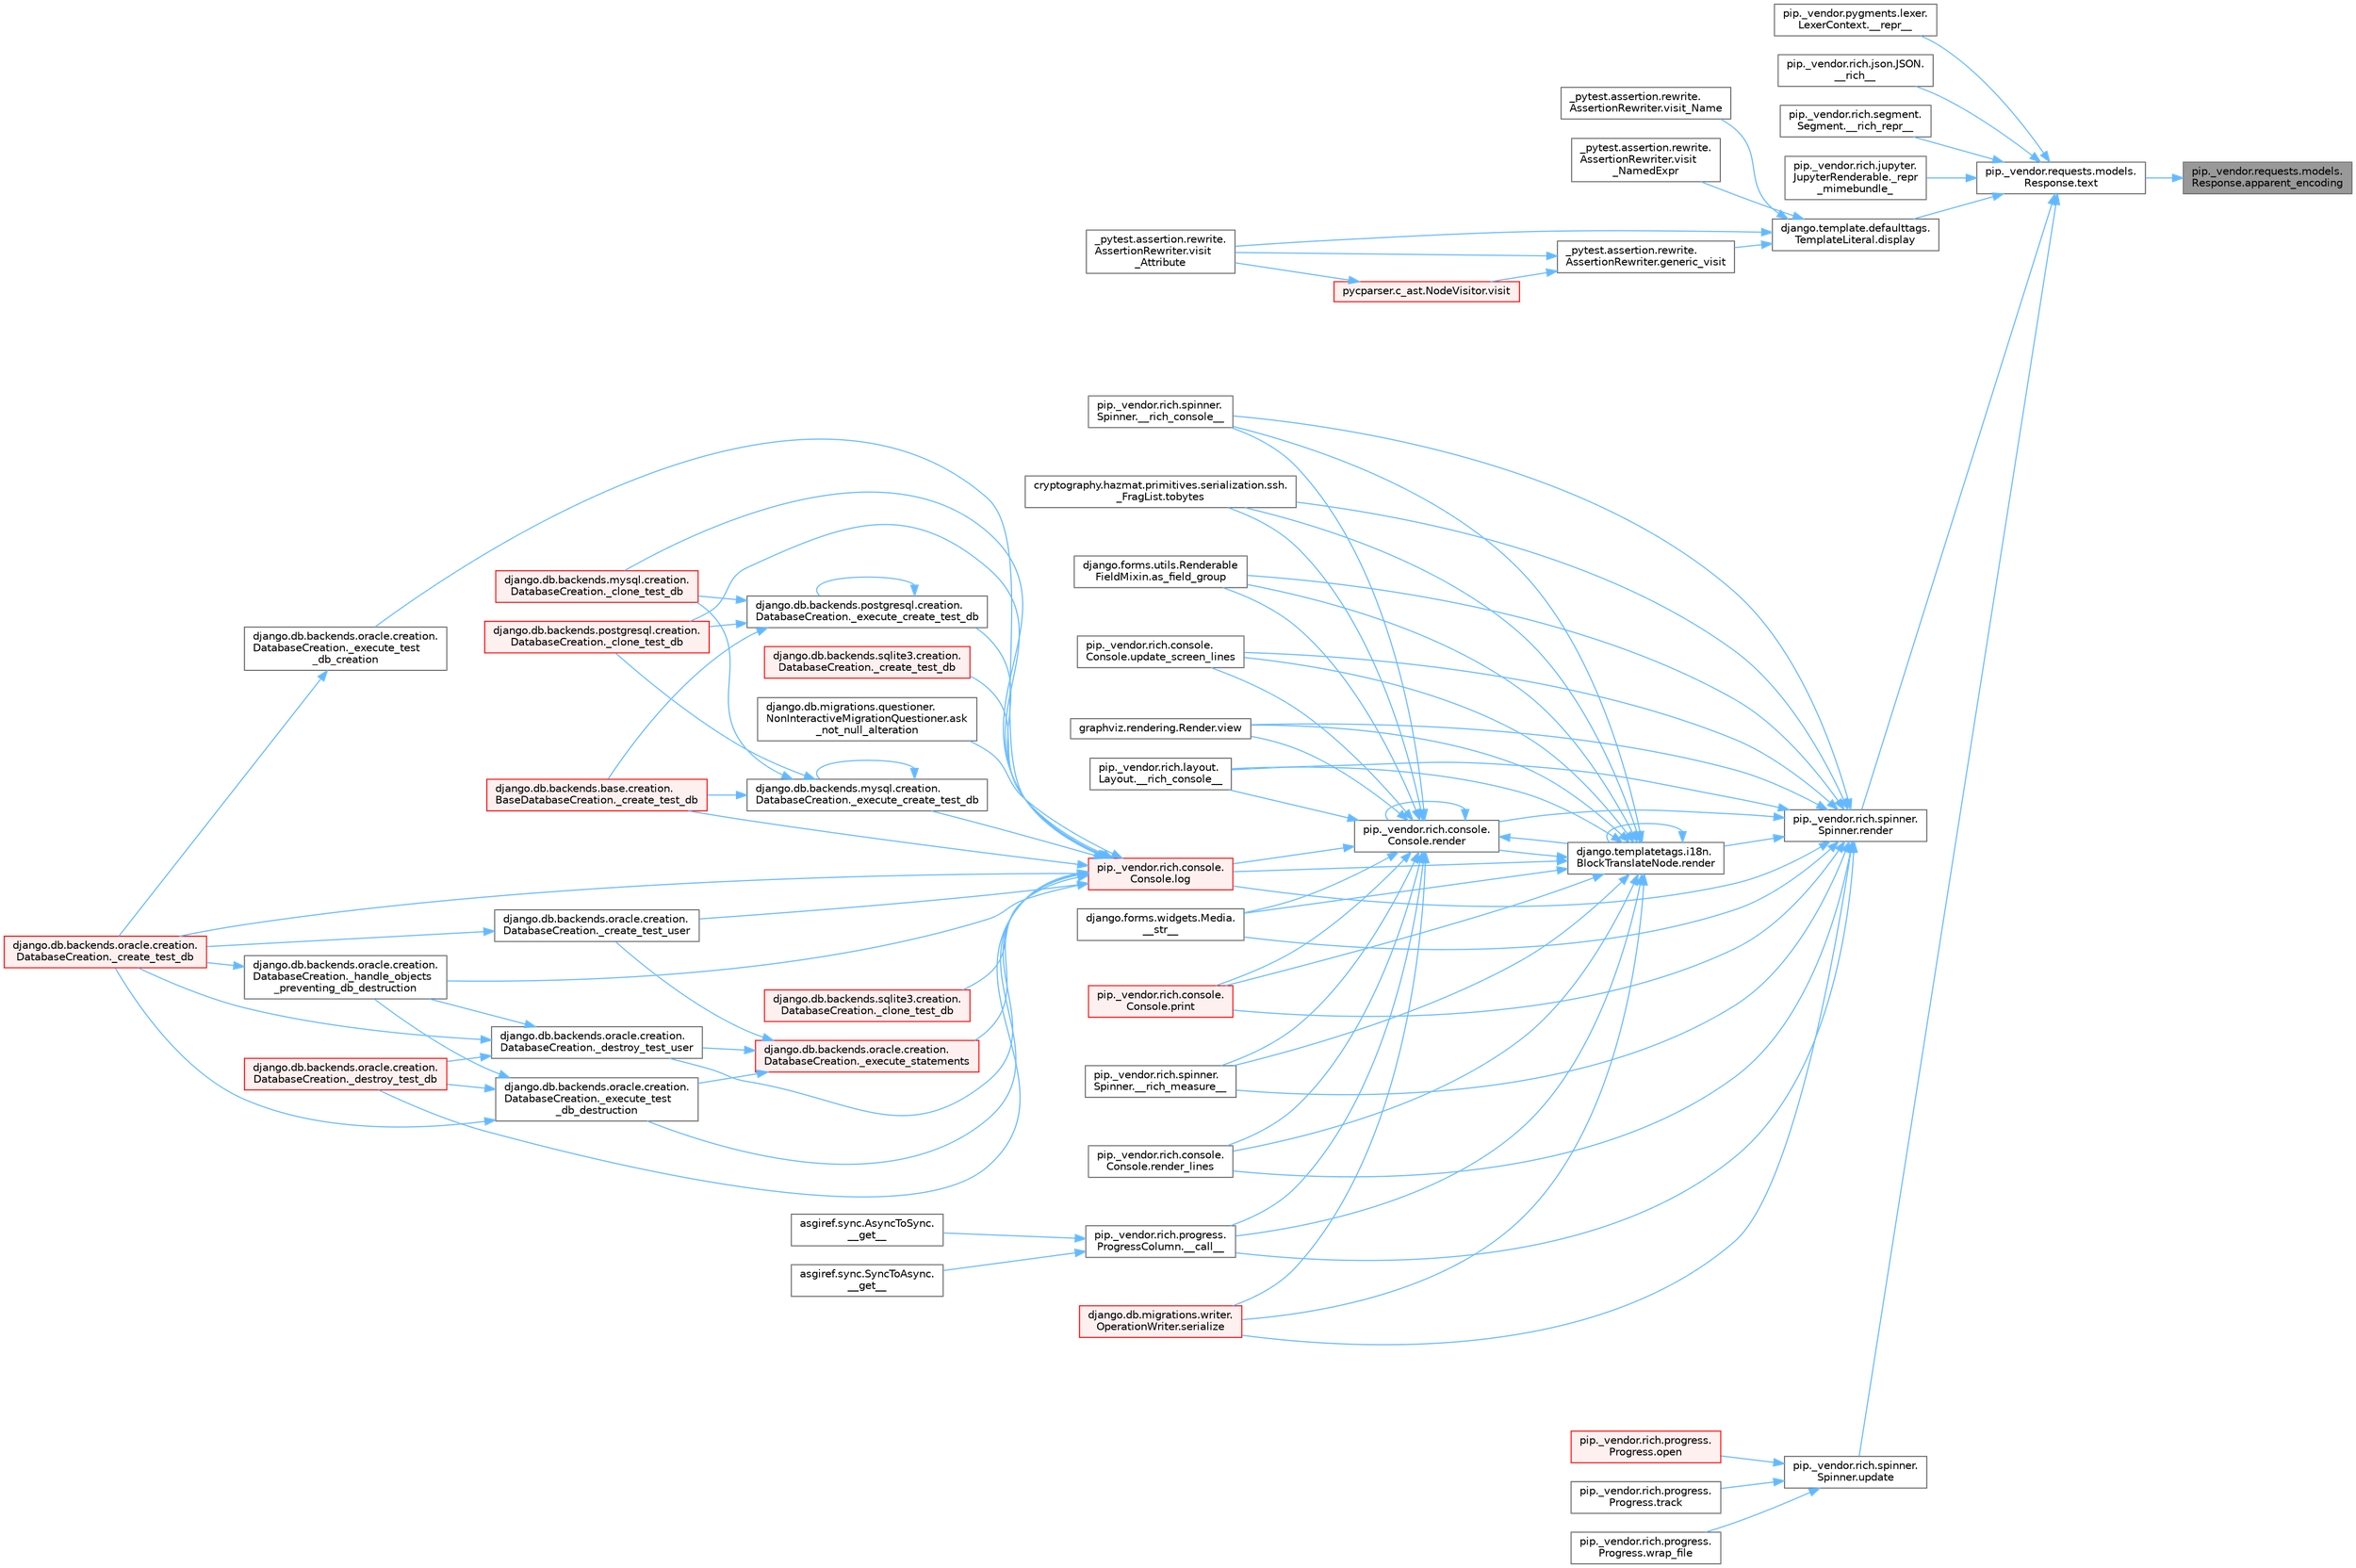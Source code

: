 digraph "pip._vendor.requests.models.Response.apparent_encoding"
{
 // LATEX_PDF_SIZE
  bgcolor="transparent";
  edge [fontname=Helvetica,fontsize=10,labelfontname=Helvetica,labelfontsize=10];
  node [fontname=Helvetica,fontsize=10,shape=box,height=0.2,width=0.4];
  rankdir="RL";
  Node1 [id="Node000001",label="pip._vendor.requests.models.\lResponse.apparent_encoding",height=0.2,width=0.4,color="gray40", fillcolor="grey60", style="filled", fontcolor="black",tooltip=" "];
  Node1 -> Node2 [id="edge1_Node000001_Node000002",dir="back",color="steelblue1",style="solid",tooltip=" "];
  Node2 [id="Node000002",label="pip._vendor.requests.models.\lResponse.text",height=0.2,width=0.4,color="grey40", fillcolor="white", style="filled",URL="$classpip_1_1__vendor_1_1requests_1_1models_1_1_response.html#a4a65383cecd29017a4540c28ee513ed3",tooltip=" "];
  Node2 -> Node3 [id="edge2_Node000002_Node000003",dir="back",color="steelblue1",style="solid",tooltip=" "];
  Node3 [id="Node000003",label="pip._vendor.pygments.lexer.\lLexerContext.__repr__",height=0.2,width=0.4,color="grey40", fillcolor="white", style="filled",URL="$classpip_1_1__vendor_1_1pygments_1_1lexer_1_1_lexer_context.html#ac7f96333a4908e82c6a05869a6af0bef",tooltip=" "];
  Node2 -> Node4 [id="edge3_Node000002_Node000004",dir="back",color="steelblue1",style="solid",tooltip=" "];
  Node4 [id="Node000004",label="pip._vendor.rich.json.JSON.\l__rich__",height=0.2,width=0.4,color="grey40", fillcolor="white", style="filled",URL="$classpip_1_1__vendor_1_1rich_1_1json_1_1_j_s_o_n.html#a15d567e52442743450bd483bf9070fa6",tooltip=" "];
  Node2 -> Node5 [id="edge4_Node000002_Node000005",dir="back",color="steelblue1",style="solid",tooltip=" "];
  Node5 [id="Node000005",label="pip._vendor.rich.segment.\lSegment.__rich_repr__",height=0.2,width=0.4,color="grey40", fillcolor="white", style="filled",URL="$classpip_1_1__vendor_1_1rich_1_1segment_1_1_segment.html#a74fd1384097a81b6f59516eaa0aa948e",tooltip=" "];
  Node2 -> Node6 [id="edge5_Node000002_Node000006",dir="back",color="steelblue1",style="solid",tooltip=" "];
  Node6 [id="Node000006",label="pip._vendor.rich.jupyter.\lJupyterRenderable._repr\l_mimebundle_",height=0.2,width=0.4,color="grey40", fillcolor="white", style="filled",URL="$classpip_1_1__vendor_1_1rich_1_1jupyter_1_1_jupyter_renderable.html#acd089771761417ac30b66a2e5d5b8c76",tooltip=" "];
  Node2 -> Node7 [id="edge6_Node000002_Node000007",dir="back",color="steelblue1",style="solid",tooltip=" "];
  Node7 [id="Node000007",label="django.template.defaulttags.\lTemplateLiteral.display",height=0.2,width=0.4,color="grey40", fillcolor="white", style="filled",URL="$classdjango_1_1template_1_1defaulttags_1_1_template_literal.html#a264afb99c2e0af0725d2663921000714",tooltip=" "];
  Node7 -> Node8 [id="edge7_Node000007_Node000008",dir="back",color="steelblue1",style="solid",tooltip=" "];
  Node8 [id="Node000008",label="_pytest.assertion.rewrite.\lAssertionRewriter.generic_visit",height=0.2,width=0.4,color="grey40", fillcolor="white", style="filled",URL="$class__pytest_1_1assertion_1_1rewrite_1_1_assertion_rewriter.html#a3ed64b7f1f539985e2266ce47ac67230",tooltip=" "];
  Node8 -> Node9 [id="edge8_Node000008_Node000009",dir="back",color="steelblue1",style="solid",tooltip=" "];
  Node9 [id="Node000009",label="pycparser.c_ast.NodeVisitor.visit",height=0.2,width=0.4,color="red", fillcolor="#FFF0F0", style="filled",URL="$classpycparser_1_1c__ast_1_1_node_visitor.html#aee069cab7dda89d942b7f0ef2e3c65a3",tooltip=" "];
  Node9 -> Node2016 [id="edge9_Node000009_Node002016",dir="back",color="steelblue1",style="solid",tooltip=" "];
  Node2016 [id="Node002016",label="_pytest.assertion.rewrite.\lAssertionRewriter.visit\l_Attribute",height=0.2,width=0.4,color="grey40", fillcolor="white", style="filled",URL="$class__pytest_1_1assertion_1_1rewrite_1_1_assertion_rewriter.html#a88d1eb4b76907b355d80546eb997e148",tooltip=" "];
  Node8 -> Node2016 [id="edge10_Node000008_Node002016",dir="back",color="steelblue1",style="solid",tooltip=" "];
  Node7 -> Node2016 [id="edge11_Node000007_Node002016",dir="back",color="steelblue1",style="solid",tooltip=" "];
  Node7 -> Node2017 [id="edge12_Node000007_Node002017",dir="back",color="steelblue1",style="solid",tooltip=" "];
  Node2017 [id="Node002017",label="_pytest.assertion.rewrite.\lAssertionRewriter.visit_Name",height=0.2,width=0.4,color="grey40", fillcolor="white", style="filled",URL="$class__pytest_1_1assertion_1_1rewrite_1_1_assertion_rewriter.html#a6f248aa0aabce44f2af98df497c80a71",tooltip=" "];
  Node7 -> Node2018 [id="edge13_Node000007_Node002018",dir="back",color="steelblue1",style="solid",tooltip=" "];
  Node2018 [id="Node002018",label="_pytest.assertion.rewrite.\lAssertionRewriter.visit\l_NamedExpr",height=0.2,width=0.4,color="grey40", fillcolor="white", style="filled",URL="$class__pytest_1_1assertion_1_1rewrite_1_1_assertion_rewriter.html#ac2e0bcfdad494235665cfaea223e52f1",tooltip=" "];
  Node2 -> Node3185 [id="edge14_Node000002_Node003185",dir="back",color="steelblue1",style="solid",tooltip=" "];
  Node3185 [id="Node003185",label="pip._vendor.rich.spinner.\lSpinner.render",height=0.2,width=0.4,color="grey40", fillcolor="white", style="filled",URL="$classpip_1_1__vendor_1_1rich_1_1spinner_1_1_spinner.html#abf8159ee5046fdfc4accdabf744eeb52",tooltip=" "];
  Node3185 -> Node429 [id="edge15_Node003185_Node000429",dir="back",color="steelblue1",style="solid",tooltip=" "];
  Node429 [id="Node000429",label="pip._vendor.rich.progress.\lProgressColumn.__call__",height=0.2,width=0.4,color="grey40", fillcolor="white", style="filled",URL="$classpip_1_1__vendor_1_1rich_1_1progress_1_1_progress_column.html#ae0c399be74222f949edb0fa5324cf6ea",tooltip=" "];
  Node429 -> Node75 [id="edge16_Node000429_Node000075",dir="back",color="steelblue1",style="solid",tooltip=" "];
  Node75 [id="Node000075",label="asgiref.sync.AsyncToSync.\l__get__",height=0.2,width=0.4,color="grey40", fillcolor="white", style="filled",URL="$classasgiref_1_1sync_1_1_async_to_sync.html#a23e9ef7a73da98dad9e3f4e65846969b",tooltip=" "];
  Node429 -> Node76 [id="edge17_Node000429_Node000076",dir="back",color="steelblue1",style="solid",tooltip=" "];
  Node76 [id="Node000076",label="asgiref.sync.SyncToAsync.\l__get__",height=0.2,width=0.4,color="grey40", fillcolor="white", style="filled",URL="$classasgiref_1_1sync_1_1_sync_to_async.html#aebdfbe3f01079a529fd2f39810597381",tooltip=" "];
  Node3185 -> Node430 [id="edge18_Node003185_Node000430",dir="back",color="steelblue1",style="solid",tooltip=" "];
  Node430 [id="Node000430",label="pip._vendor.rich.layout.\lLayout.__rich_console__",height=0.2,width=0.4,color="grey40", fillcolor="white", style="filled",URL="$classpip_1_1__vendor_1_1rich_1_1layout_1_1_layout.html#ac39cb3d17d2b0324ee1b0dada41a3ebd",tooltip=" "];
  Node3185 -> Node431 [id="edge19_Node003185_Node000431",dir="back",color="steelblue1",style="solid",tooltip=" "];
  Node431 [id="Node000431",label="pip._vendor.rich.spinner.\lSpinner.__rich_console__",height=0.2,width=0.4,color="grey40", fillcolor="white", style="filled",URL="$classpip_1_1__vendor_1_1rich_1_1spinner_1_1_spinner.html#a6883d8dced19ac48d4dfc74f776357fd",tooltip=" "];
  Node3185 -> Node432 [id="edge20_Node003185_Node000432",dir="back",color="steelblue1",style="solid",tooltip=" "];
  Node432 [id="Node000432",label="pip._vendor.rich.spinner.\lSpinner.__rich_measure__",height=0.2,width=0.4,color="grey40", fillcolor="white", style="filled",URL="$classpip_1_1__vendor_1_1rich_1_1spinner_1_1_spinner.html#a89745682c823c44a31bae8e8d07869f5",tooltip=" "];
  Node3185 -> Node433 [id="edge21_Node003185_Node000433",dir="back",color="steelblue1",style="solid",tooltip=" "];
  Node433 [id="Node000433",label="django.forms.widgets.Media.\l__str__",height=0.2,width=0.4,color="grey40", fillcolor="white", style="filled",URL="$classdjango_1_1forms_1_1widgets_1_1_media.html#ae1651710548a7d9f14f036d035012d21",tooltip=" "];
  Node3185 -> Node434 [id="edge22_Node003185_Node000434",dir="back",color="steelblue1",style="solid",tooltip=" "];
  Node434 [id="Node000434",label="django.forms.utils.Renderable\lFieldMixin.as_field_group",height=0.2,width=0.4,color="grey40", fillcolor="white", style="filled",URL="$classdjango_1_1forms_1_1utils_1_1_renderable_field_mixin.html#a1e9a1b4f790ea694431554267fd5d74c",tooltip=" "];
  Node3185 -> Node435 [id="edge23_Node003185_Node000435",dir="back",color="steelblue1",style="solid",tooltip=" "];
  Node435 [id="Node000435",label="pip._vendor.rich.console.\lConsole.log",height=0.2,width=0.4,color="red", fillcolor="#FFF0F0", style="filled",URL="$classpip_1_1__vendor_1_1rich_1_1console_1_1_console.html#af9c77e39f9413fc2b134c60cfa23b0f1",tooltip=" "];
  Node435 -> Node436 [id="edge24_Node000435_Node000436",dir="back",color="steelblue1",style="solid",tooltip=" "];
  Node436 [id="Node000436",label="django.db.backends.mysql.creation.\lDatabaseCreation._clone_test_db",height=0.2,width=0.4,color="red", fillcolor="#FFF0F0", style="filled",URL="$classdjango_1_1db_1_1backends_1_1mysql_1_1creation_1_1_database_creation.html#ab4d99b6a9b6a81141d0fba9440d91619",tooltip=" "];
  Node435 -> Node438 [id="edge25_Node000435_Node000438",dir="back",color="steelblue1",style="solid",tooltip=" "];
  Node438 [id="Node000438",label="django.db.backends.postgresql.creation.\lDatabaseCreation._clone_test_db",height=0.2,width=0.4,color="red", fillcolor="#FFF0F0", style="filled",URL="$classdjango_1_1db_1_1backends_1_1postgresql_1_1creation_1_1_database_creation.html#ab57e8a2ba94a8a4888fd435036b4c322",tooltip=" "];
  Node435 -> Node439 [id="edge26_Node000435_Node000439",dir="back",color="steelblue1",style="solid",tooltip=" "];
  Node439 [id="Node000439",label="django.db.backends.sqlite3.creation.\lDatabaseCreation._clone_test_db",height=0.2,width=0.4,color="red", fillcolor="#FFF0F0", style="filled",URL="$classdjango_1_1db_1_1backends_1_1sqlite3_1_1creation_1_1_database_creation.html#a43a28bd11187e2b0677fd0be7643387b",tooltip=" "];
  Node435 -> Node440 [id="edge27_Node000435_Node000440",dir="back",color="steelblue1",style="solid",tooltip=" "];
  Node440 [id="Node000440",label="django.db.backends.base.creation.\lBaseDatabaseCreation._create_test_db",height=0.2,width=0.4,color="red", fillcolor="#FFF0F0", style="filled",URL="$classdjango_1_1db_1_1backends_1_1base_1_1creation_1_1_base_database_creation.html#a3782aff49b95503af2f0e518a10dc22d",tooltip=" "];
  Node435 -> Node442 [id="edge28_Node000435_Node000442",dir="back",color="steelblue1",style="solid",tooltip=" "];
  Node442 [id="Node000442",label="django.db.backends.oracle.creation.\lDatabaseCreation._create_test_db",height=0.2,width=0.4,color="red", fillcolor="#FFF0F0", style="filled",URL="$classdjango_1_1db_1_1backends_1_1oracle_1_1creation_1_1_database_creation.html#aea03f2099a0f6691226755c6b60c133f",tooltip=" "];
  Node435 -> Node443 [id="edge29_Node000435_Node000443",dir="back",color="steelblue1",style="solid",tooltip=" "];
  Node443 [id="Node000443",label="django.db.backends.sqlite3.creation.\lDatabaseCreation._create_test_db",height=0.2,width=0.4,color="red", fillcolor="#FFF0F0", style="filled",URL="$classdjango_1_1db_1_1backends_1_1sqlite3_1_1creation_1_1_database_creation.html#a67d2c057a1e604f78b379e63cd6bff28",tooltip=" "];
  Node435 -> Node444 [id="edge30_Node000435_Node000444",dir="back",color="steelblue1",style="solid",tooltip=" "];
  Node444 [id="Node000444",label="django.db.backends.oracle.creation.\lDatabaseCreation._create_test_user",height=0.2,width=0.4,color="grey40", fillcolor="white", style="filled",URL="$classdjango_1_1db_1_1backends_1_1oracle_1_1creation_1_1_database_creation.html#a59ea754a7f0af2c6d24086c033e1a0dd",tooltip=" "];
  Node444 -> Node442 [id="edge31_Node000444_Node000442",dir="back",color="steelblue1",style="solid",tooltip=" "];
  Node435 -> Node445 [id="edge32_Node000435_Node000445",dir="back",color="steelblue1",style="solid",tooltip=" "];
  Node445 [id="Node000445",label="django.db.backends.oracle.creation.\lDatabaseCreation._destroy_test_db",height=0.2,width=0.4,color="red", fillcolor="#FFF0F0", style="filled",URL="$classdjango_1_1db_1_1backends_1_1oracle_1_1creation_1_1_database_creation.html#a08dd28500eb796fba820014d705845e1",tooltip=" "];
  Node435 -> Node447 [id="edge33_Node000435_Node000447",dir="back",color="steelblue1",style="solid",tooltip=" "];
  Node447 [id="Node000447",label="django.db.backends.oracle.creation.\lDatabaseCreation._destroy_test_user",height=0.2,width=0.4,color="grey40", fillcolor="white", style="filled",URL="$classdjango_1_1db_1_1backends_1_1oracle_1_1creation_1_1_database_creation.html#ac5b566d811b2dcccb9c6c125486ec8b9",tooltip=" "];
  Node447 -> Node442 [id="edge34_Node000447_Node000442",dir="back",color="steelblue1",style="solid",tooltip=" "];
  Node447 -> Node445 [id="edge35_Node000447_Node000445",dir="back",color="steelblue1",style="solid",tooltip=" "];
  Node447 -> Node448 [id="edge36_Node000447_Node000448",dir="back",color="steelblue1",style="solid",tooltip=" "];
  Node448 [id="Node000448",label="django.db.backends.oracle.creation.\lDatabaseCreation._handle_objects\l_preventing_db_destruction",height=0.2,width=0.4,color="grey40", fillcolor="white", style="filled",URL="$classdjango_1_1db_1_1backends_1_1oracle_1_1creation_1_1_database_creation.html#a1c37c804f0a89dbadda5bc9fd5b601af",tooltip=" "];
  Node448 -> Node442 [id="edge37_Node000448_Node000442",dir="back",color="steelblue1",style="solid",tooltip=" "];
  Node435 -> Node449 [id="edge38_Node000435_Node000449",dir="back",color="steelblue1",style="solid",tooltip=" "];
  Node449 [id="Node000449",label="django.db.backends.mysql.creation.\lDatabaseCreation._execute_create_test_db",height=0.2,width=0.4,color="grey40", fillcolor="white", style="filled",URL="$classdjango_1_1db_1_1backends_1_1mysql_1_1creation_1_1_database_creation.html#ab42ab74c9087be175aad845aec9d4160",tooltip=" "];
  Node449 -> Node436 [id="edge39_Node000449_Node000436",dir="back",color="steelblue1",style="solid",tooltip=" "];
  Node449 -> Node438 [id="edge40_Node000449_Node000438",dir="back",color="steelblue1",style="solid",tooltip=" "];
  Node449 -> Node440 [id="edge41_Node000449_Node000440",dir="back",color="steelblue1",style="solid",tooltip=" "];
  Node449 -> Node449 [id="edge42_Node000449_Node000449",dir="back",color="steelblue1",style="solid",tooltip=" "];
  Node435 -> Node450 [id="edge43_Node000435_Node000450",dir="back",color="steelblue1",style="solid",tooltip=" "];
  Node450 [id="Node000450",label="django.db.backends.postgresql.creation.\lDatabaseCreation._execute_create_test_db",height=0.2,width=0.4,color="grey40", fillcolor="white", style="filled",URL="$classdjango_1_1db_1_1backends_1_1postgresql_1_1creation_1_1_database_creation.html#a8c9e9502a3370ff7f46e7982b1ace1ec",tooltip=" "];
  Node450 -> Node436 [id="edge44_Node000450_Node000436",dir="back",color="steelblue1",style="solid",tooltip=" "];
  Node450 -> Node438 [id="edge45_Node000450_Node000438",dir="back",color="steelblue1",style="solid",tooltip=" "];
  Node450 -> Node440 [id="edge46_Node000450_Node000440",dir="back",color="steelblue1",style="solid",tooltip=" "];
  Node450 -> Node450 [id="edge47_Node000450_Node000450",dir="back",color="steelblue1",style="solid",tooltip=" "];
  Node435 -> Node451 [id="edge48_Node000435_Node000451",dir="back",color="steelblue1",style="solid",tooltip=" "];
  Node451 [id="Node000451",label="django.db.backends.oracle.creation.\lDatabaseCreation._execute_statements",height=0.2,width=0.4,color="red", fillcolor="#FFF0F0", style="filled",URL="$classdjango_1_1db_1_1backends_1_1oracle_1_1creation_1_1_database_creation.html#a40f0a887cb7b18753bb057b12ede6de5",tooltip=" "];
  Node451 -> Node444 [id="edge49_Node000451_Node000444",dir="back",color="steelblue1",style="solid",tooltip=" "];
  Node451 -> Node447 [id="edge50_Node000451_Node000447",dir="back",color="steelblue1",style="solid",tooltip=" "];
  Node451 -> Node454 [id="edge51_Node000451_Node000454",dir="back",color="steelblue1",style="solid",tooltip=" "];
  Node454 [id="Node000454",label="django.db.backends.oracle.creation.\lDatabaseCreation._execute_test\l_db_destruction",height=0.2,width=0.4,color="grey40", fillcolor="white", style="filled",URL="$classdjango_1_1db_1_1backends_1_1oracle_1_1creation_1_1_database_creation.html#a122c68cb1495e4c1a5c9c6a8f61ea46f",tooltip=" "];
  Node454 -> Node442 [id="edge52_Node000454_Node000442",dir="back",color="steelblue1",style="solid",tooltip=" "];
  Node454 -> Node445 [id="edge53_Node000454_Node000445",dir="back",color="steelblue1",style="solid",tooltip=" "];
  Node454 -> Node448 [id="edge54_Node000454_Node000448",dir="back",color="steelblue1",style="solid",tooltip=" "];
  Node435 -> Node453 [id="edge55_Node000435_Node000453",dir="back",color="steelblue1",style="solid",tooltip=" "];
  Node453 [id="Node000453",label="django.db.backends.oracle.creation.\lDatabaseCreation._execute_test\l_db_creation",height=0.2,width=0.4,color="grey40", fillcolor="white", style="filled",URL="$classdjango_1_1db_1_1backends_1_1oracle_1_1creation_1_1_database_creation.html#a66d037f8286d396a98cf6ad2a5b9f25f",tooltip=" "];
  Node453 -> Node442 [id="edge56_Node000453_Node000442",dir="back",color="steelblue1",style="solid",tooltip=" "];
  Node435 -> Node454 [id="edge57_Node000435_Node000454",dir="back",color="steelblue1",style="solid",tooltip=" "];
  Node435 -> Node448 [id="edge58_Node000435_Node000448",dir="back",color="steelblue1",style="solid",tooltip=" "];
  Node435 -> Node455 [id="edge59_Node000435_Node000455",dir="back",color="steelblue1",style="solid",tooltip=" "];
  Node455 [id="Node000455",label="django.db.migrations.questioner.\lNonInteractiveMigrationQuestioner.ask\l_not_null_alteration",height=0.2,width=0.4,color="grey40", fillcolor="white", style="filled",URL="$classdjango_1_1db_1_1migrations_1_1questioner_1_1_non_interactive_migration_questioner.html#a8e2e9dcddaff9a58581a3bdfbc87136f",tooltip=" "];
  Node3185 -> Node592 [id="edge60_Node003185_Node000592",dir="back",color="steelblue1",style="solid",tooltip=" "];
  Node592 [id="Node000592",label="pip._vendor.rich.console.\lConsole.print",height=0.2,width=0.4,color="red", fillcolor="#FFF0F0", style="filled",URL="$classpip_1_1__vendor_1_1rich_1_1console_1_1_console.html#af954370cdbb49236b597f2c11064549d",tooltip=" "];
  Node3185 -> Node886 [id="edge61_Node003185_Node000886",dir="back",color="steelblue1",style="solid",tooltip=" "];
  Node886 [id="Node000886",label="django.templatetags.i18n.\lBlockTranslateNode.render",height=0.2,width=0.4,color="grey40", fillcolor="white", style="filled",URL="$classdjango_1_1templatetags_1_1i18n_1_1_block_translate_node.html#aaf05bebfd02c1c4b676387ada0357832",tooltip=" "];
  Node886 -> Node429 [id="edge62_Node000886_Node000429",dir="back",color="steelblue1",style="solid",tooltip=" "];
  Node886 -> Node430 [id="edge63_Node000886_Node000430",dir="back",color="steelblue1",style="solid",tooltip=" "];
  Node886 -> Node431 [id="edge64_Node000886_Node000431",dir="back",color="steelblue1",style="solid",tooltip=" "];
  Node886 -> Node432 [id="edge65_Node000886_Node000432",dir="back",color="steelblue1",style="solid",tooltip=" "];
  Node886 -> Node433 [id="edge66_Node000886_Node000433",dir="back",color="steelblue1",style="solid",tooltip=" "];
  Node886 -> Node434 [id="edge67_Node000886_Node000434",dir="back",color="steelblue1",style="solid",tooltip=" "];
  Node886 -> Node435 [id="edge68_Node000886_Node000435",dir="back",color="steelblue1",style="solid",tooltip=" "];
  Node886 -> Node592 [id="edge69_Node000886_Node000592",dir="back",color="steelblue1",style="solid",tooltip=" "];
  Node886 -> Node886 [id="edge70_Node000886_Node000886",dir="back",color="steelblue1",style="solid",tooltip=" "];
  Node886 -> Node887 [id="edge71_Node000886_Node000887",dir="back",color="steelblue1",style="solid",tooltip=" "];
  Node887 [id="Node000887",label="pip._vendor.rich.console.\lConsole.render",height=0.2,width=0.4,color="grey40", fillcolor="white", style="filled",URL="$classpip_1_1__vendor_1_1rich_1_1console_1_1_console.html#a9551b8254c573105adde80622393a938",tooltip=" "];
  Node887 -> Node429 [id="edge72_Node000887_Node000429",dir="back",color="steelblue1",style="solid",tooltip=" "];
  Node887 -> Node430 [id="edge73_Node000887_Node000430",dir="back",color="steelblue1",style="solid",tooltip=" "];
  Node887 -> Node431 [id="edge74_Node000887_Node000431",dir="back",color="steelblue1",style="solid",tooltip=" "];
  Node887 -> Node432 [id="edge75_Node000887_Node000432",dir="back",color="steelblue1",style="solid",tooltip=" "];
  Node887 -> Node433 [id="edge76_Node000887_Node000433",dir="back",color="steelblue1",style="solid",tooltip=" "];
  Node887 -> Node434 [id="edge77_Node000887_Node000434",dir="back",color="steelblue1",style="solid",tooltip=" "];
  Node887 -> Node435 [id="edge78_Node000887_Node000435",dir="back",color="steelblue1",style="solid",tooltip=" "];
  Node887 -> Node592 [id="edge79_Node000887_Node000592",dir="back",color="steelblue1",style="solid",tooltip=" "];
  Node887 -> Node886 [id="edge80_Node000887_Node000886",dir="back",color="steelblue1",style="solid",tooltip=" "];
  Node887 -> Node887 [id="edge81_Node000887_Node000887",dir="back",color="steelblue1",style="solid",tooltip=" "];
  Node887 -> Node888 [id="edge82_Node000887_Node000888",dir="back",color="steelblue1",style="solid",tooltip=" "];
  Node888 [id="Node000888",label="pip._vendor.rich.console.\lConsole.render_lines",height=0.2,width=0.4,color="grey40", fillcolor="white", style="filled",URL="$classpip_1_1__vendor_1_1rich_1_1console_1_1_console.html#a5818808a49db20c5bee6986425f96f14",tooltip=" "];
  Node887 -> Node889 [id="edge83_Node000887_Node000889",dir="back",color="steelblue1",style="solid",tooltip=" "];
  Node889 [id="Node000889",label="django.db.migrations.writer.\lOperationWriter.serialize",height=0.2,width=0.4,color="red", fillcolor="#FFF0F0", style="filled",URL="$classdjango_1_1db_1_1migrations_1_1writer_1_1_operation_writer.html#a866e8d13e1c54a35d74e9a6b0383b2f8",tooltip=" "];
  Node887 -> Node1257 [id="edge84_Node000887_Node001257",dir="back",color="steelblue1",style="solid",tooltip=" "];
  Node1257 [id="Node001257",label="cryptography.hazmat.primitives.serialization.ssh.\l_FragList.tobytes",height=0.2,width=0.4,color="grey40", fillcolor="white", style="filled",URL="$classcryptography_1_1hazmat_1_1primitives_1_1serialization_1_1ssh_1_1___frag_list.html#a195dd4e7c741624829a13af53fa3de38",tooltip=" "];
  Node887 -> Node1258 [id="edge85_Node000887_Node001258",dir="back",color="steelblue1",style="solid",tooltip=" "];
  Node1258 [id="Node001258",label="pip._vendor.rich.console.\lConsole.update_screen_lines",height=0.2,width=0.4,color="grey40", fillcolor="white", style="filled",URL="$classpip_1_1__vendor_1_1rich_1_1console_1_1_console.html#a21cfe5af86ec7533f23d45fe2969817e",tooltip=" "];
  Node887 -> Node1259 [id="edge86_Node000887_Node001259",dir="back",color="steelblue1",style="solid",tooltip=" "];
  Node1259 [id="Node001259",label="graphviz.rendering.Render.view",height=0.2,width=0.4,color="grey40", fillcolor="white", style="filled",URL="$classgraphviz_1_1rendering_1_1_render.html#a53169c422996b9a7e92b5580c13914e2",tooltip=" "];
  Node886 -> Node888 [id="edge87_Node000886_Node000888",dir="back",color="steelblue1",style="solid",tooltip=" "];
  Node886 -> Node889 [id="edge88_Node000886_Node000889",dir="back",color="steelblue1",style="solid",tooltip=" "];
  Node886 -> Node1257 [id="edge89_Node000886_Node001257",dir="back",color="steelblue1",style="solid",tooltip=" "];
  Node886 -> Node1258 [id="edge90_Node000886_Node001258",dir="back",color="steelblue1",style="solid",tooltip=" "];
  Node886 -> Node1259 [id="edge91_Node000886_Node001259",dir="back",color="steelblue1",style="solid",tooltip=" "];
  Node3185 -> Node887 [id="edge92_Node003185_Node000887",dir="back",color="steelblue1",style="solid",tooltip=" "];
  Node3185 -> Node888 [id="edge93_Node003185_Node000888",dir="back",color="steelblue1",style="solid",tooltip=" "];
  Node3185 -> Node889 [id="edge94_Node003185_Node000889",dir="back",color="steelblue1",style="solid",tooltip=" "];
  Node3185 -> Node1257 [id="edge95_Node003185_Node001257",dir="back",color="steelblue1",style="solid",tooltip=" "];
  Node3185 -> Node1258 [id="edge96_Node003185_Node001258",dir="back",color="steelblue1",style="solid",tooltip=" "];
  Node3185 -> Node1259 [id="edge97_Node003185_Node001259",dir="back",color="steelblue1",style="solid",tooltip=" "];
  Node2 -> Node3186 [id="edge98_Node000002_Node003186",dir="back",color="steelblue1",style="solid",tooltip=" "];
  Node3186 [id="Node003186",label="pip._vendor.rich.spinner.\lSpinner.update",height=0.2,width=0.4,color="grey40", fillcolor="white", style="filled",URL="$classpip_1_1__vendor_1_1rich_1_1spinner_1_1_spinner.html#a1bdff2fd55f56cc46b28b5ac3e69051d",tooltip=" "];
  Node3186 -> Node135 [id="edge99_Node003186_Node000135",dir="back",color="steelblue1",style="solid",tooltip=" "];
  Node135 [id="Node000135",label="pip._vendor.rich.progress.\lProgress.open",height=0.2,width=0.4,color="red", fillcolor="#FFF0F0", style="filled",URL="$classpip_1_1__vendor_1_1rich_1_1progress_1_1_progress.html#a204bface9fc63d04e72844b751bcd8e3",tooltip=" "];
  Node3186 -> Node746 [id="edge100_Node003186_Node000746",dir="back",color="steelblue1",style="solid",tooltip=" "];
  Node746 [id="Node000746",label="pip._vendor.rich.progress.\lProgress.track",height=0.2,width=0.4,color="grey40", fillcolor="white", style="filled",URL="$classpip_1_1__vendor_1_1rich_1_1progress_1_1_progress.html#aee9ea5592b98f74ebb5acb76bc499601",tooltip=" "];
  Node3186 -> Node747 [id="edge101_Node003186_Node000747",dir="back",color="steelblue1",style="solid",tooltip=" "];
  Node747 [id="Node000747",label="pip._vendor.rich.progress.\lProgress.wrap_file",height=0.2,width=0.4,color="grey40", fillcolor="white", style="filled",URL="$classpip_1_1__vendor_1_1rich_1_1progress_1_1_progress.html#a53efbf901b66a0000b6d3fd0c53250be",tooltip=" "];
}
